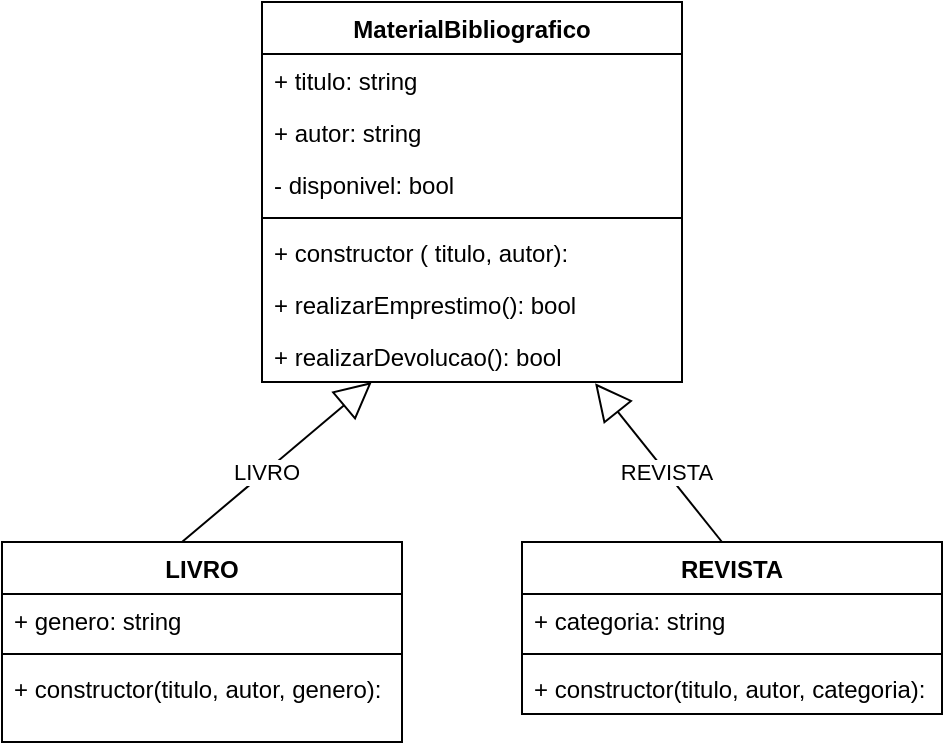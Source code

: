 <mxfile version="23.0.0" type="device">
  <diagram name="Página-1" id="dnKTrKjU-kZXomQ1psZY">
    <mxGraphModel dx="478" dy="260" grid="1" gridSize="10" guides="1" tooltips="1" connect="1" arrows="1" fold="1" page="1" pageScale="1" pageWidth="827" pageHeight="1169" math="0" shadow="0">
      <root>
        <mxCell id="0" />
        <mxCell id="1" parent="0" />
        <mxCell id="OQMHECXobwQ0XIAKE3o--1" value="MaterialBibliografico" style="swimlane;fontStyle=1;align=center;verticalAlign=top;childLayout=stackLayout;horizontal=1;startSize=26;horizontalStack=0;resizeParent=1;resizeParentMax=0;resizeLast=0;collapsible=1;marginBottom=0;whiteSpace=wrap;html=1;" vertex="1" parent="1">
          <mxGeometry x="290" y="210" width="210" height="190" as="geometry" />
        </mxCell>
        <mxCell id="OQMHECXobwQ0XIAKE3o--2" value="+ titulo: string" style="text;strokeColor=none;fillColor=none;align=left;verticalAlign=top;spacingLeft=4;spacingRight=4;overflow=hidden;rotatable=0;points=[[0,0.5],[1,0.5]];portConstraint=eastwest;whiteSpace=wrap;html=1;" vertex="1" parent="OQMHECXobwQ0XIAKE3o--1">
          <mxGeometry y="26" width="210" height="26" as="geometry" />
        </mxCell>
        <mxCell id="OQMHECXobwQ0XIAKE3o--5" value="+ autor: string" style="text;strokeColor=none;fillColor=none;align=left;verticalAlign=top;spacingLeft=4;spacingRight=4;overflow=hidden;rotatable=0;points=[[0,0.5],[1,0.5]];portConstraint=eastwest;whiteSpace=wrap;html=1;" vertex="1" parent="OQMHECXobwQ0XIAKE3o--1">
          <mxGeometry y="52" width="210" height="26" as="geometry" />
        </mxCell>
        <mxCell id="OQMHECXobwQ0XIAKE3o--6" value="- disponivel: bool" style="text;strokeColor=none;fillColor=none;align=left;verticalAlign=top;spacingLeft=4;spacingRight=4;overflow=hidden;rotatable=0;points=[[0,0.5],[1,0.5]];portConstraint=eastwest;whiteSpace=wrap;html=1;" vertex="1" parent="OQMHECXobwQ0XIAKE3o--1">
          <mxGeometry y="78" width="210" height="26" as="geometry" />
        </mxCell>
        <mxCell id="OQMHECXobwQ0XIAKE3o--3" value="" style="line;strokeWidth=1;fillColor=none;align=left;verticalAlign=middle;spacingTop=-1;spacingLeft=3;spacingRight=3;rotatable=0;labelPosition=right;points=[];portConstraint=eastwest;strokeColor=inherit;" vertex="1" parent="OQMHECXobwQ0XIAKE3o--1">
          <mxGeometry y="104" width="210" height="8" as="geometry" />
        </mxCell>
        <mxCell id="OQMHECXobwQ0XIAKE3o--4" value="+ constructor ( titulo, autor):" style="text;strokeColor=none;fillColor=none;align=left;verticalAlign=top;spacingLeft=4;spacingRight=4;overflow=hidden;rotatable=0;points=[[0,0.5],[1,0.5]];portConstraint=eastwest;whiteSpace=wrap;html=1;" vertex="1" parent="OQMHECXobwQ0XIAKE3o--1">
          <mxGeometry y="112" width="210" height="26" as="geometry" />
        </mxCell>
        <mxCell id="OQMHECXobwQ0XIAKE3o--7" value="+ realizarEmprestimo(): bool" style="text;strokeColor=none;fillColor=none;align=left;verticalAlign=top;spacingLeft=4;spacingRight=4;overflow=hidden;rotatable=0;points=[[0,0.5],[1,0.5]];portConstraint=eastwest;whiteSpace=wrap;html=1;" vertex="1" parent="OQMHECXobwQ0XIAKE3o--1">
          <mxGeometry y="138" width="210" height="26" as="geometry" />
        </mxCell>
        <mxCell id="OQMHECXobwQ0XIAKE3o--8" value="+ realizarDevolucao(): bool" style="text;strokeColor=none;fillColor=none;align=left;verticalAlign=top;spacingLeft=4;spacingRight=4;overflow=hidden;rotatable=0;points=[[0,0.5],[1,0.5]];portConstraint=eastwest;whiteSpace=wrap;html=1;" vertex="1" parent="OQMHECXobwQ0XIAKE3o--1">
          <mxGeometry y="164" width="210" height="26" as="geometry" />
        </mxCell>
        <mxCell id="OQMHECXobwQ0XIAKE3o--9" value="LIVRO" style="swimlane;fontStyle=1;align=center;verticalAlign=top;childLayout=stackLayout;horizontal=1;startSize=26;horizontalStack=0;resizeParent=1;resizeParentMax=0;resizeLast=0;collapsible=1;marginBottom=0;whiteSpace=wrap;html=1;" vertex="1" parent="1">
          <mxGeometry x="160" y="480" width="200" height="100" as="geometry" />
        </mxCell>
        <mxCell id="OQMHECXobwQ0XIAKE3o--10" value="+ genero: string" style="text;strokeColor=none;fillColor=none;align=left;verticalAlign=top;spacingLeft=4;spacingRight=4;overflow=hidden;rotatable=0;points=[[0,0.5],[1,0.5]];portConstraint=eastwest;whiteSpace=wrap;html=1;" vertex="1" parent="OQMHECXobwQ0XIAKE3o--9">
          <mxGeometry y="26" width="200" height="26" as="geometry" />
        </mxCell>
        <mxCell id="OQMHECXobwQ0XIAKE3o--11" value="" style="line;strokeWidth=1;fillColor=none;align=left;verticalAlign=middle;spacingTop=-1;spacingLeft=3;spacingRight=3;rotatable=0;labelPosition=right;points=[];portConstraint=eastwest;strokeColor=inherit;" vertex="1" parent="OQMHECXobwQ0XIAKE3o--9">
          <mxGeometry y="52" width="200" height="8" as="geometry" />
        </mxCell>
        <mxCell id="OQMHECXobwQ0XIAKE3o--12" value="+ constructor(titulo, autor, genero):" style="text;strokeColor=none;fillColor=none;align=left;verticalAlign=top;spacingLeft=4;spacingRight=4;overflow=hidden;rotatable=0;points=[[0,0.5],[1,0.5]];portConstraint=eastwest;whiteSpace=wrap;html=1;" vertex="1" parent="OQMHECXobwQ0XIAKE3o--9">
          <mxGeometry y="60" width="200" height="40" as="geometry" />
        </mxCell>
        <mxCell id="OQMHECXobwQ0XIAKE3o--13" value="LIVRO" style="endArrow=block;endSize=16;endFill=0;html=1;rounded=0;entryX=0.19;entryY=1;entryDx=0;entryDy=0;entryPerimeter=0;exitX=0.656;exitY=0;exitDx=0;exitDy=0;exitPerimeter=0;" edge="1" parent="1">
          <mxGeometry x="-0.125" width="160" relative="1" as="geometry">
            <mxPoint x="250.0" y="480" as="sourcePoint" />
            <mxPoint x="344.9" y="400" as="targetPoint" />
            <mxPoint as="offset" />
          </mxGeometry>
        </mxCell>
        <mxCell id="OQMHECXobwQ0XIAKE3o--15" value="REVISTA" style="swimlane;fontStyle=1;align=center;verticalAlign=top;childLayout=stackLayout;horizontal=1;startSize=26;horizontalStack=0;resizeParent=1;resizeParentMax=0;resizeLast=0;collapsible=1;marginBottom=0;whiteSpace=wrap;html=1;" vertex="1" parent="1">
          <mxGeometry x="420" y="480" width="210" height="86" as="geometry" />
        </mxCell>
        <mxCell id="OQMHECXobwQ0XIAKE3o--16" value="+ categoria: string" style="text;strokeColor=none;fillColor=none;align=left;verticalAlign=top;spacingLeft=4;spacingRight=4;overflow=hidden;rotatable=0;points=[[0,0.5],[1,0.5]];portConstraint=eastwest;whiteSpace=wrap;html=1;" vertex="1" parent="OQMHECXobwQ0XIAKE3o--15">
          <mxGeometry y="26" width="210" height="26" as="geometry" />
        </mxCell>
        <mxCell id="OQMHECXobwQ0XIAKE3o--17" value="" style="line;strokeWidth=1;fillColor=none;align=left;verticalAlign=middle;spacingTop=-1;spacingLeft=3;spacingRight=3;rotatable=0;labelPosition=right;points=[];portConstraint=eastwest;strokeColor=inherit;" vertex="1" parent="OQMHECXobwQ0XIAKE3o--15">
          <mxGeometry y="52" width="210" height="8" as="geometry" />
        </mxCell>
        <mxCell id="OQMHECXobwQ0XIAKE3o--18" value="+ constructor(titulo, autor, categoria):" style="text;strokeColor=none;fillColor=none;align=left;verticalAlign=top;spacingLeft=4;spacingRight=4;overflow=hidden;rotatable=0;points=[[0,0.5],[1,0.5]];portConstraint=eastwest;whiteSpace=wrap;html=1;" vertex="1" parent="OQMHECXobwQ0XIAKE3o--15">
          <mxGeometry y="60" width="210" height="26" as="geometry" />
        </mxCell>
        <mxCell id="OQMHECXobwQ0XIAKE3o--19" value="REVISTA" style="endArrow=block;endSize=16;endFill=0;html=1;rounded=0;entryX=0.793;entryY=1.024;entryDx=0;entryDy=0;entryPerimeter=0;" edge="1" parent="1" target="OQMHECXobwQ0XIAKE3o--8">
          <mxGeometry x="-0.125" width="160" relative="1" as="geometry">
            <mxPoint x="520" y="480" as="sourcePoint" />
            <mxPoint x="535.03" y="420" as="targetPoint" />
            <mxPoint as="offset" />
          </mxGeometry>
        </mxCell>
      </root>
    </mxGraphModel>
  </diagram>
</mxfile>
